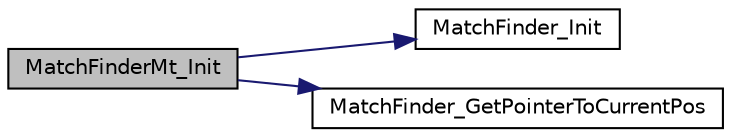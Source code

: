 digraph G
{
  edge [fontname="Helvetica",fontsize="10",labelfontname="Helvetica",labelfontsize="10"];
  node [fontname="Helvetica",fontsize="10",shape=record];
  rankdir="LR";
  Node1 [label="MatchFinderMt_Init",height=0.2,width=0.4,color="black", fillcolor="grey75", style="filled" fontcolor="black"];
  Node1 -> Node2 [color="midnightblue",fontsize="10",style="solid",fontname="Helvetica"];
  Node2 [label="MatchFinder_Init",height=0.2,width=0.4,color="black", fillcolor="white", style="filled",URL="$_lz_find_8c.html#a1cd7e1df8b5871e0f6754458a4fbc055"];
  Node1 -> Node3 [color="midnightblue",fontsize="10",style="solid",fontname="Helvetica"];
  Node3 [label="MatchFinder_GetPointerToCurrentPos",height=0.2,width=0.4,color="black", fillcolor="white", style="filled",URL="$_lz_find_8c.html#a5c1fa1397cda08989ae6c5762ab2ecfa"];
}
